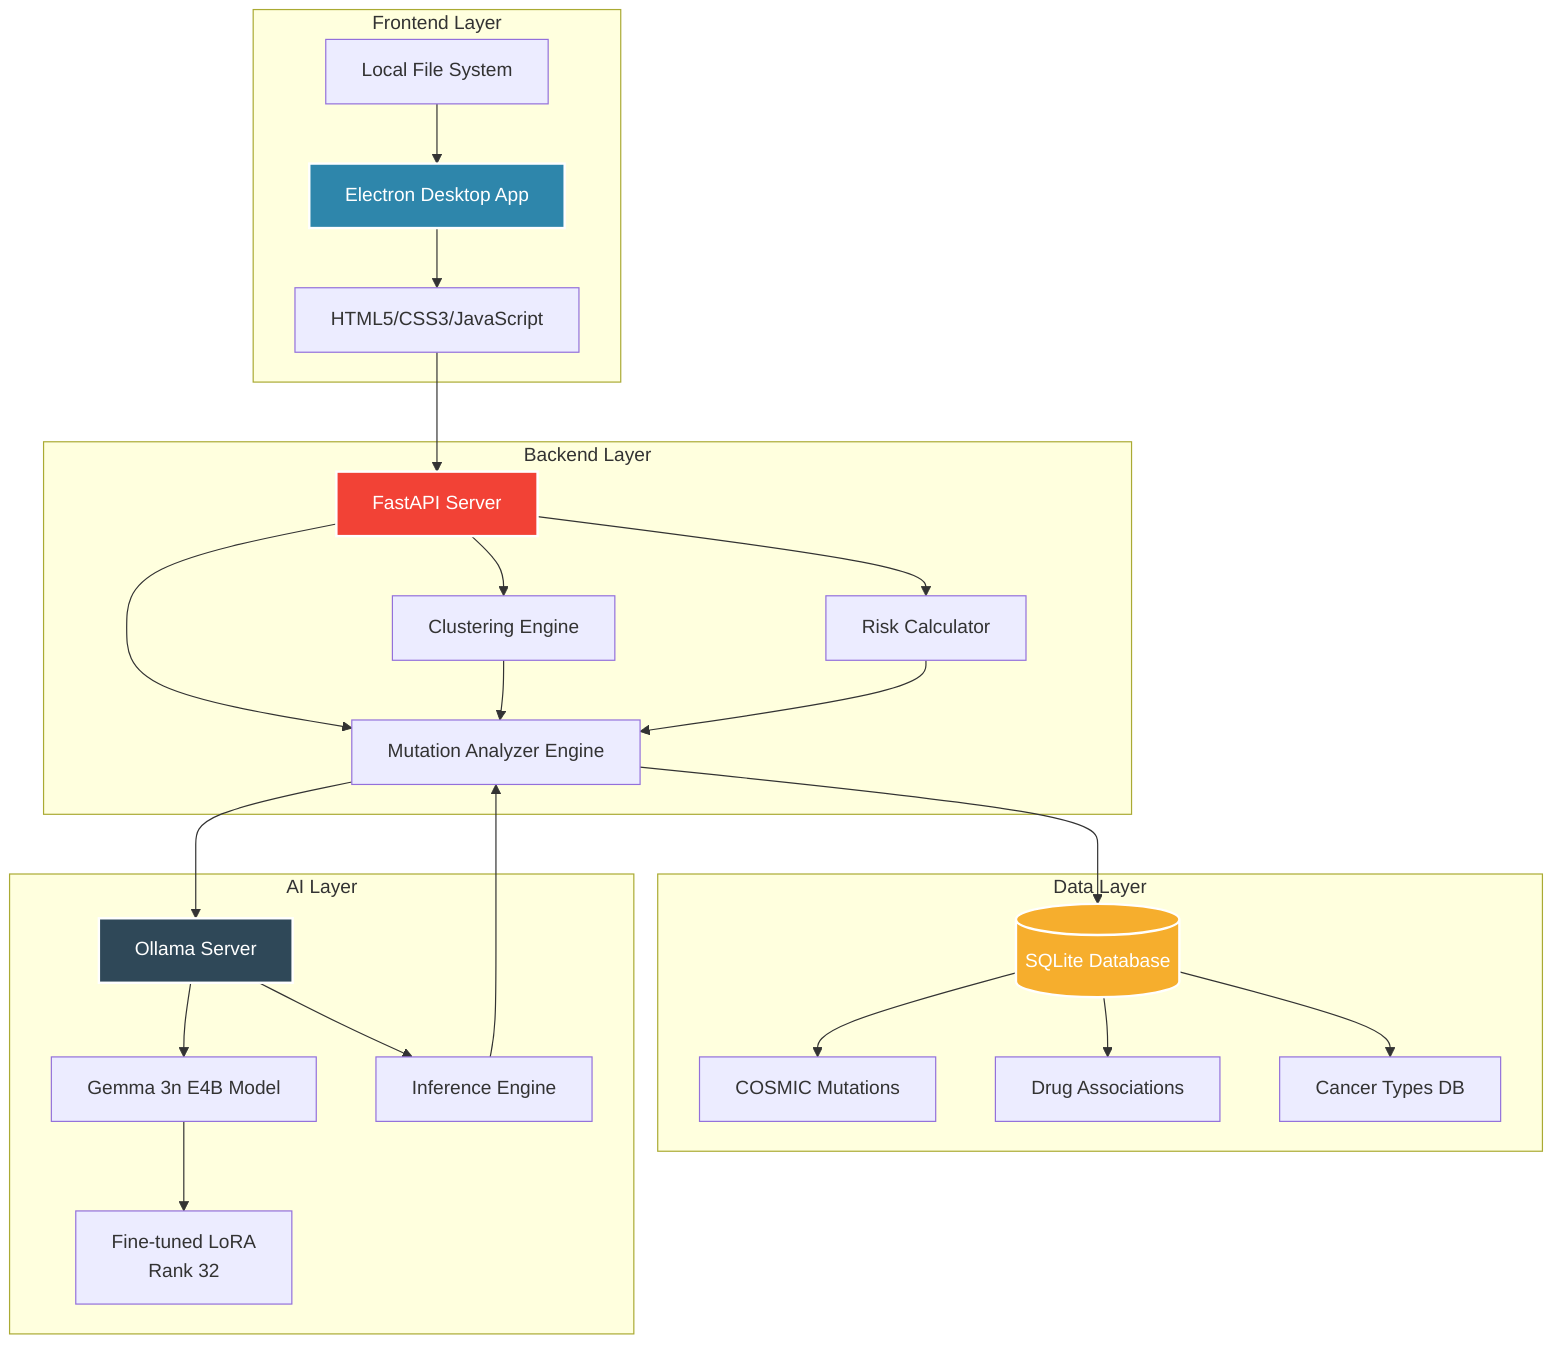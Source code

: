 graph TB
    subgraph "Frontend Layer"
        A[Electron Desktop App]
        B[HTML5/CSS3/JavaScript]
        C[Local File System]
    end
    
    subgraph "Backend Layer"
        D[FastAPI Server]
        E[Mutation Analyzer Engine]
        F[Clustering Engine]
        G[Risk Calculator]
    end
    
    subgraph "Data Layer"
        H[(SQLite Database)]
        I[COSMIC Mutations]
        J[Drug Associations]
        K[Cancer Types DB]
    end
    
    subgraph "AI Layer"
        L[Ollama Server]
        M[Gemma 3n E4B Model]
        N[Fine-tuned LoRA<br/>Rank 32]
        O[Inference Engine]
    end
    
    A --> B
    B --> D
    C --> A
    
    D --> E
    D --> F
    D --> G
    
    E --> H
    E --> L
    F --> E
    G --> E
    
    H --> I
    H --> J
    H --> K
    
    L --> M
    M --> N
    L --> O
    O --> E
    
    style A fill:#2E86AB,stroke:#ffffff,stroke-width:2px,color:#ffffff
    style D fill:#F24236,stroke:#ffffff,stroke-width:2px,color:#ffffff
    style H fill:#F6AE2D,stroke:#ffffff,stroke-width:2px,color:#ffffff
    style L fill:#2F4858,stroke:#ffffff,stroke-width:2px,color:#ffffff
